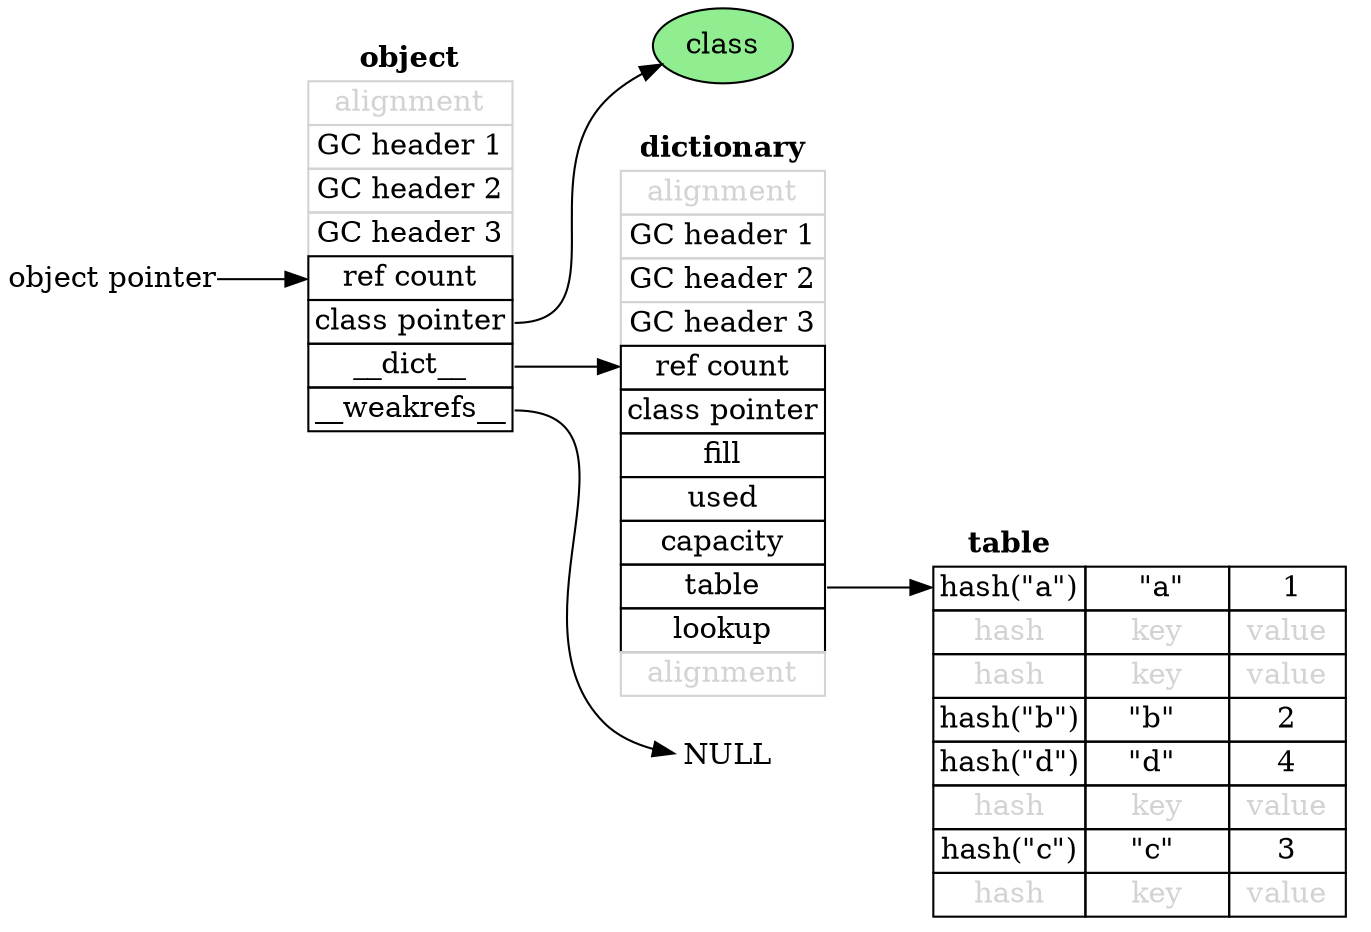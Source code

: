 digraph object_layout_27 {
    
    graph [ dpi = 300 ]; 

    rankdir = "LR"

    NULL [ label = " NULL"; shape="plain"]
    class [label="class"; fillcolor="lightgreen"; style="filled"]

    object [
        shape = none
        label = <<table border="0" cellspacing="0">
                    <tr><td><b>object</b></td></tr>
                    <tr><td border="1" color = "lightgrey" ><font color = "lightgray">alignment</font></td></tr>
                    <tr><td border="1" color = "lightgrey" >GC header 1</td></tr>
                    <tr><td border="1" color = "lightgrey" >GC header 2</td></tr>
                    <tr><td border="1" color = "lightgrey" >GC header 3</td></tr>
                    <tr><td port="p0" border="1">ref count</td></tr>
                    <tr><td port="cls" border="1">class pointer</td></tr>
                    <tr><td port="dict" border="1">__dict__</td></tr>
                    <tr><td port="weak" border="1">__weakrefs__</td></tr>
                </table>>
    ]

    dictionary [
        shape = none
        label = <<table border="0" cellspacing="0">
                    <tr><td><b>dictionary</b></td></tr>
                    <tr><td border="1" color = "lightgrey" ><font color = "lightgray">alignment</font></td></tr>
                    <tr><td border="1" color = "lightgrey" >GC header 1</td></tr>
                    <tr><td border="1" color = "lightgrey" >GC header 2</td></tr>
                    <tr><td border="1" color = "lightgrey" >GC header 3</td></tr>
                    <tr><td port="p0" border="1">ref count</td></tr>
                    <tr><td port="cls" border="1">class pointer</td></tr>
                    <tr><td border="1">fill</td></tr>
                    <tr><td border="1">used</td></tr>
                    <tr><td border="1">capacity</td></tr>
                    <tr><td port="table" border="1">table</td></tr>
                    <tr><td border="1">lookup</td></tr>
                    <tr><td border="1" color = "lightgrey" ><font color = "lightgray">alignment</font></td></tr>
                </table>>
    ]

    table [
        shape = none
        label = <<table border="0" cellspacing="0">
                    <tr><td><b>table</b></td></tr>
                    <tr><td port="p0"  border="1">hash("a")</td>
                    <td border="1">     "a"    </td>
                    <td border="1">     1    </td></tr>
                    <tr><td border="1"><font color = "lightgray">hash</font></td>
                    <td border="1"><font color = "lightgray">key</font></td>
                    <td border="1"><font color = "lightgray">value</font></td></tr>
                    <tr><td border="1"><font color = "lightgray">hash</font></td>
                    <td border="1"><font color = "lightgray">key</font></td>
                    <td border="1"><font color = "lightgray">value</font></td></tr>
                    <tr><td border="1">hash("b")</td>
                    <td border="1">"b" </td>
                    <td border="1"> 2 </td></tr>
                    <tr><td border="1">hash("d")</td>
                    <td border="1">"d" </td>
                    <td border="1"> 4 </td></tr>
                    <tr><td border="1"><font color = "lightgray">hash</font></td>
                    <td border="1"><font color = "lightgray">key</font></td>
                    <td border="1"><font color = "lightgray">value</font></td></tr>
                    <tr><td border="1">hash("c")</td>
                    <td border="1">"c" </td>
                    <td border="1"> 3 </td></tr>
                    <tr><td border="1"><font color = "lightgray">hash</font></td>
                    <td border="1"><font color = "lightgray">key</font></td>
                    <td border="1"><font color = "lightgray">value</font></td></tr>

                </table>>
    ]

    op [label="object pointer"; shape="plain"]
    op -> object:p0

    object:weak ->  NULL
    object:cls -> class
    object:dict -> dictionary:p0
    dictionary:table -> table:p0
}
